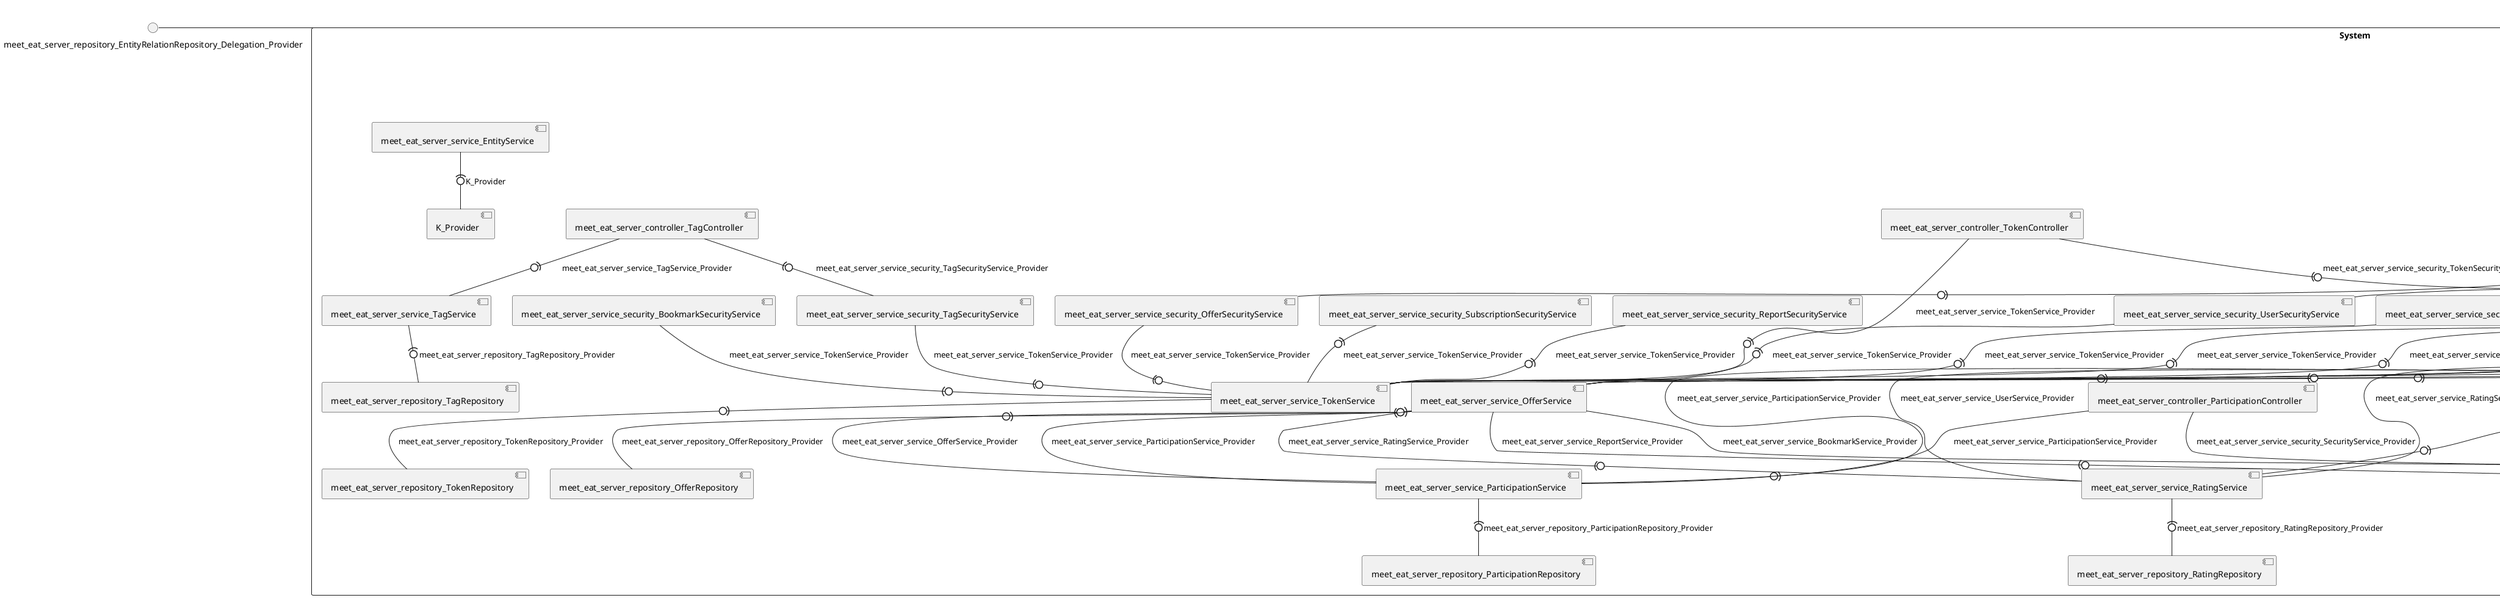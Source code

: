 @startuml
skinparam fixCircleLabelOverlapping true
skinparam componentStyle uml2
() meet_eat_server_repository_EntityRelationRepository_Delegation_Provider
rectangle System {
[K_Provider] [[meet-eat-meet-eat-server.repository#_CsR4UsFwEe6HN439u-VmZg]]
[meet_eat_server_controller_BookmarkController] [[meet-eat-meet-eat-server.repository#_CsR4UsFwEe6HN439u-VmZg]]
[meet_eat_server_controller_EntityController] [[meet-eat-meet-eat-server.repository#_CsR4UsFwEe6HN439u-VmZg]]
[meet_eat_server_controller_OfferController] [[meet-eat-meet-eat-server.repository#_CsR4UsFwEe6HN439u-VmZg]]
[meet_eat_server_controller_ParticipationController] [[meet-eat-meet-eat-server.repository#_CsR4UsFwEe6HN439u-VmZg]]
[meet_eat_server_controller_RatingController] [[meet-eat-meet-eat-server.repository#_CsR4UsFwEe6HN439u-VmZg]]
[meet_eat_server_controller_ReportController] [[meet-eat-meet-eat-server.repository#_CsR4UsFwEe6HN439u-VmZg]]
[meet_eat_server_controller_SubscriptionController] [[meet-eat-meet-eat-server.repository#_CsR4UsFwEe6HN439u-VmZg]]
[meet_eat_server_controller_TagController] [[meet-eat-meet-eat-server.repository#_CsR4UsFwEe6HN439u-VmZg]]
[meet_eat_server_controller_TokenController] [[meet-eat-meet-eat-server.repository#_CsR4UsFwEe6HN439u-VmZg]]
[meet_eat_server_controller_UserController] [[meet-eat-meet-eat-server.repository#_CsR4UsFwEe6HN439u-VmZg]]
[meet_eat_server_repository_BookmarkRepository] [[meet-eat-meet-eat-server.repository#_CsR4UsFwEe6HN439u-VmZg]]
[meet_eat_server_repository_OfferRepository] [[meet-eat-meet-eat-server.repository#_CsR4UsFwEe6HN439u-VmZg]]
[meet_eat_server_repository_ParticipationRepository] [[meet-eat-meet-eat-server.repository#_CsR4UsFwEe6HN439u-VmZg]]
[meet_eat_server_repository_RatingRepository] [[meet-eat-meet-eat-server.repository#_CsR4UsFwEe6HN439u-VmZg]]
[meet_eat_server_repository_ReportRepository] [[meet-eat-meet-eat-server.repository#_CsR4UsFwEe6HN439u-VmZg]]
[meet_eat_server_repository_SubscriptionRepository] [[meet-eat-meet-eat-server.repository#_CsR4UsFwEe6HN439u-VmZg]]
[meet_eat_server_repository_TagRepository] [[meet-eat-meet-eat-server.repository#_CsR4UsFwEe6HN439u-VmZg]]
[meet_eat_server_repository_TokenRepository] [[meet-eat-meet-eat-server.repository#_CsR4UsFwEe6HN439u-VmZg]]
[meet_eat_server_repository_UserRepository] [[meet-eat-meet-eat-server.repository#_CsR4UsFwEe6HN439u-VmZg]]
[meet_eat_server_service_BookmarkService] [[meet-eat-meet-eat-server.repository#_CsR4UsFwEe6HN439u-VmZg]]
[meet_eat_server_service_EmailService] [[meet-eat-meet-eat-server.repository#_CsR4UsFwEe6HN439u-VmZg]]
[meet_eat_server_service_EntityService] [[meet-eat-meet-eat-server.repository#_CsR4UsFwEe6HN439u-VmZg]]
[meet_eat_server_service_JavaMailSender_Provider] [[meet-eat-meet-eat-server.repository#_CsR4UsFwEe6HN439u-VmZg]]
[meet_eat_server_service_OfferService] [[meet-eat-meet-eat-server.repository#_CsR4UsFwEe6HN439u-VmZg]]
[meet_eat_server_service_ParticipationService] [[meet-eat-meet-eat-server.repository#_CsR4UsFwEe6HN439u-VmZg]]
[meet_eat_server_service_RatingService] [[meet-eat-meet-eat-server.repository#_CsR4UsFwEe6HN439u-VmZg]]
[meet_eat_server_service_ReportService] [[meet-eat-meet-eat-server.repository#_CsR4UsFwEe6HN439u-VmZg]]
[meet_eat_server_service_SubscriptionService] [[meet-eat-meet-eat-server.repository#_CsR4UsFwEe6HN439u-VmZg]]
[meet_eat_server_service_TagService] [[meet-eat-meet-eat-server.repository#_CsR4UsFwEe6HN439u-VmZg]]
[meet_eat_server_service_TokenService] [[meet-eat-meet-eat-server.repository#_CsR4UsFwEe6HN439u-VmZg]]
[meet_eat_server_service_UserService] [[meet-eat-meet-eat-server.repository#_CsR4UsFwEe6HN439u-VmZg]]
[meet_eat_server_service_security_BookmarkSecurityService] [[meet-eat-meet-eat-server.repository#_CsR4UsFwEe6HN439u-VmZg]]
[meet_eat_server_service_security_OfferSecurityService] [[meet-eat-meet-eat-server.repository#_CsR4UsFwEe6HN439u-VmZg]]
[meet_eat_server_service_security_ParticipationSecurityService] [[meet-eat-meet-eat-server.repository#_CsR4UsFwEe6HN439u-VmZg]]
[meet_eat_server_service_security_RatingSecurityService] [[meet-eat-meet-eat-server.repository#_CsR4UsFwEe6HN439u-VmZg]]
[meet_eat_server_service_security_ReportSecurityService] [[meet-eat-meet-eat-server.repository#_CsR4UsFwEe6HN439u-VmZg]]
[meet_eat_server_service_security_SecurityService] [[meet-eat-meet-eat-server.repository#_CsR4UsFwEe6HN439u-VmZg]]
[meet_eat_server_service_security_SubscriptionSecurityService] [[meet-eat-meet-eat-server.repository#_CsR4UsFwEe6HN439u-VmZg]]
[meet_eat_server_service_security_TagSecurityService] [[meet-eat-meet-eat-server.repository#_CsR4UsFwEe6HN439u-VmZg]]
[meet_eat_server_service_security_TokenSecurityService] [[meet-eat-meet-eat-server.repository#_CsR4UsFwEe6HN439u-VmZg]]
[meet_eat_server_service_security_UserSecurityService] [[meet-eat-meet-eat-server.repository#_CsR4UsFwEe6HN439u-VmZg]]
[meet_eat_server_service_EntityService] -(0- [K_Provider] : K_Provider
[meet_eat_server_service_BookmarkService] -(0- [meet_eat_server_repository_BookmarkRepository] : meet_eat_server_repository_BookmarkRepository_Provider
port meet_eat_server_repository_EntityRelationRepository_Provider
meet_eat_server_repository_EntityRelationRepository_Delegation_Provider - meet_eat_server_repository_EntityRelationRepository_Provider
meet_eat_server_repository_EntityRelationRepository_Provider - [meet_eat_server_repository_SubscriptionRepository]
[meet_eat_server_service_OfferService] -(0- [meet_eat_server_repository_OfferRepository] : meet_eat_server_repository_OfferRepository_Provider
[meet_eat_server_service_ParticipationService] -(0- [meet_eat_server_repository_ParticipationRepository] : meet_eat_server_repository_ParticipationRepository_Provider
[meet_eat_server_service_RatingService] -(0- [meet_eat_server_repository_RatingRepository] : meet_eat_server_repository_RatingRepository_Provider
[meet_eat_server_service_ReportService] -(0- [meet_eat_server_repository_ReportRepository] : meet_eat_server_repository_ReportRepository_Provider
[meet_eat_server_service_SubscriptionService] -(0- [meet_eat_server_repository_SubscriptionRepository] : meet_eat_server_repository_SubscriptionRepository_Provider
[meet_eat_server_service_TagService] -(0- [meet_eat_server_repository_TagRepository] : meet_eat_server_repository_TagRepository_Provider
[meet_eat_server_service_TokenService] -(0- [meet_eat_server_repository_TokenRepository] : meet_eat_server_repository_TokenRepository_Provider
[meet_eat_server_service_UserService] -(0- [meet_eat_server_repository_UserRepository] : meet_eat_server_repository_UserRepository_Provider
[meet_eat_server_service_UserService] -(0- [meet_eat_server_service_BookmarkService] : meet_eat_server_service_BookmarkService_Provider
[meet_eat_server_controller_BookmarkController] -(0- [meet_eat_server_service_BookmarkService] : meet_eat_server_service_BookmarkService_Provider
[meet_eat_server_service_OfferService] -(0- [meet_eat_server_service_BookmarkService] : meet_eat_server_service_BookmarkService_Provider
[meet_eat_server_service_UserService] -(0- [meet_eat_server_service_EmailService] : meet_eat_server_service_EmailService_Provider
[meet_eat_server_service_EmailService] -(0- [meet_eat_server_service_JavaMailSender_Provider] : meet_eat_server_service_JavaMailSender_Provider
[meet_eat_server_controller_OfferController] -(0- [meet_eat_server_service_OfferService] : meet_eat_server_service_OfferService_Provider
[meet_eat_server_service_UserService] -(0- [meet_eat_server_service_OfferService] : meet_eat_server_service_OfferService_Provider
[meet_eat_server_service_ParticipationService] -(0- [meet_eat_server_service_OfferService] : meet_eat_server_service_OfferService_Provider
[meet_eat_server_service_OfferService] -(0- [meet_eat_server_service_ParticipationService] : meet_eat_server_service_ParticipationService_Provider
[meet_eat_server_controller_ParticipationController] -(0- [meet_eat_server_service_ParticipationService] : meet_eat_server_service_ParticipationService_Provider
[meet_eat_server_service_UserService] -(0- [meet_eat_server_service_ParticipationService] : meet_eat_server_service_ParticipationService_Provider
[meet_eat_server_controller_RatingController] -(0- [meet_eat_server_service_RatingService] : meet_eat_server_service_RatingService_Provider
[meet_eat_server_service_OfferService] -(0- [meet_eat_server_service_RatingService] : meet_eat_server_service_RatingService_Provider
[meet_eat_server_service_UserService] -(0- [meet_eat_server_service_RatingService] : meet_eat_server_service_RatingService_Provider
[meet_eat_server_service_OfferService] -(0- [meet_eat_server_service_ReportService] : meet_eat_server_service_ReportService_Provider
[meet_eat_server_controller_ReportController] -(0- [meet_eat_server_service_ReportService] : meet_eat_server_service_ReportService_Provider
[meet_eat_server_service_UserService] -(0- [meet_eat_server_service_ReportService] : meet_eat_server_service_ReportService_Provider
[meet_eat_server_controller_SubscriptionController] -(0- [meet_eat_server_service_SubscriptionService] : meet_eat_server_service_SubscriptionService_Provider
[meet_eat_server_service_UserService] -(0- [meet_eat_server_service_SubscriptionService] : meet_eat_server_service_SubscriptionService_Provider
[meet_eat_server_service_OfferService] -(0- [meet_eat_server_service_SubscriptionService] : meet_eat_server_service_SubscriptionService_Provider
[meet_eat_server_controller_TagController] -(0- [meet_eat_server_service_TagService] : meet_eat_server_service_TagService_Provider
[meet_eat_server_service_UserService] -(0- [meet_eat_server_service_TokenService] : meet_eat_server_service_TokenService_Provider
[meet_eat_server_service_security_ReportSecurityService] -(0- [meet_eat_server_service_TokenService] : meet_eat_server_service_TokenService_Provider
[meet_eat_server_service_security_TokenSecurityService] -(0- [meet_eat_server_service_TokenService] : meet_eat_server_service_TokenService_Provider
[meet_eat_server_service_security_TagSecurityService] -(0- [meet_eat_server_service_TokenService] : meet_eat_server_service_TokenService_Provider
[meet_eat_server_service_security_UserSecurityService] -(0- [meet_eat_server_service_TokenService] : meet_eat_server_service_TokenService_Provider
[meet_eat_server_controller_TokenController] -(0- [meet_eat_server_service_TokenService] : meet_eat_server_service_TokenService_Provider
[meet_eat_server_service_security_RatingSecurityService] -(0- [meet_eat_server_service_TokenService] : meet_eat_server_service_TokenService_Provider
[meet_eat_server_service_security_ParticipationSecurityService] -(0- [meet_eat_server_service_TokenService] : meet_eat_server_service_TokenService_Provider
[meet_eat_server_service_security_OfferSecurityService] -(0- [meet_eat_server_service_TokenService] : meet_eat_server_service_TokenService_Provider
[meet_eat_server_service_security_SubscriptionSecurityService] -(0- [meet_eat_server_service_TokenService] : meet_eat_server_service_TokenService_Provider
[meet_eat_server_service_security_BookmarkSecurityService] -(0- [meet_eat_server_service_TokenService] : meet_eat_server_service_TokenService_Provider
[meet_eat_server_service_SubscriptionService] -(0- [meet_eat_server_service_UserService] : meet_eat_server_service_UserService_Provider
[meet_eat_server_service_RatingService] -(0- [meet_eat_server_service_UserService] : meet_eat_server_service_UserService_Provider
[meet_eat_server_service_OfferService] -(0- [meet_eat_server_service_UserService] : meet_eat_server_service_UserService_Provider
[meet_eat_server_controller_UserController] -(0- [meet_eat_server_service_UserService] : meet_eat_server_service_UserService_Provider
[meet_eat_server_service_BookmarkService] -(0- [meet_eat_server_service_UserService] : meet_eat_server_service_UserService_Provider
[meet_eat_server_service_TokenService] -(0- [meet_eat_server_service_UserService] : meet_eat_server_service_UserService_Provider
[meet_eat_server_controller_OfferController] -(0- [meet_eat_server_service_security_OfferSecurityService] : meet_eat_server_service_security_OfferSecurityService_Provider
[meet_eat_server_controller_BookmarkController] -(0- [meet_eat_server_service_security_SecurityService] : meet_eat_server_service_security_SecurityService_Provider
[meet_eat_server_controller_ParticipationController] -(0- [meet_eat_server_service_security_SecurityService] : meet_eat_server_service_security_SecurityService_Provider
[meet_eat_server_controller_ReportController] -(0- [meet_eat_server_service_security_SecurityService] : meet_eat_server_service_security_SecurityService_Provider
[meet_eat_server_controller_SubscriptionController] -(0- [meet_eat_server_service_security_SecurityService] : meet_eat_server_service_security_SecurityService_Provider
[meet_eat_server_controller_RatingController] -(0- [meet_eat_server_service_security_SecurityService] : meet_eat_server_service_security_SecurityService_Provider
[meet_eat_server_controller_TagController] -(0- [meet_eat_server_service_security_TagSecurityService] : meet_eat_server_service_security_TagSecurityService_Provider
[meet_eat_server_controller_TokenController] -(0- [meet_eat_server_service_security_TokenSecurityService] : meet_eat_server_service_security_TokenSecurityService_Provider
[meet_eat_server_controller_UserController] -(0- [meet_eat_server_service_security_UserSecurityService] : meet_eat_server_service_security_UserSecurityService_Provider
}

@enduml
